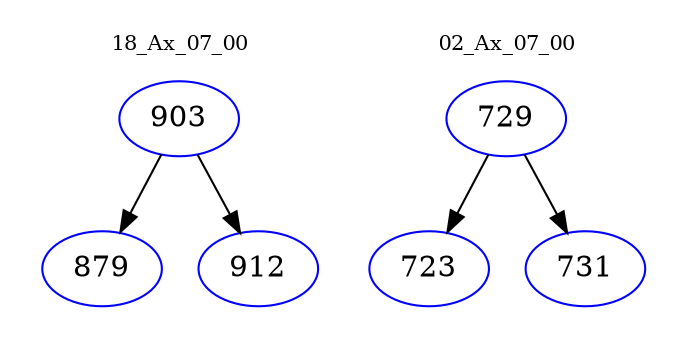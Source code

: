 digraph{
subgraph cluster_0 {
color = white
label = "18_Ax_07_00";
fontsize=10;
T0_903 [label="903", color="blue"]
T0_903 -> T0_879 [color="black"]
T0_879 [label="879", color="blue"]
T0_903 -> T0_912 [color="black"]
T0_912 [label="912", color="blue"]
}
subgraph cluster_1 {
color = white
label = "02_Ax_07_00";
fontsize=10;
T1_729 [label="729", color="blue"]
T1_729 -> T1_723 [color="black"]
T1_723 [label="723", color="blue"]
T1_729 -> T1_731 [color="black"]
T1_731 [label="731", color="blue"]
}
}
